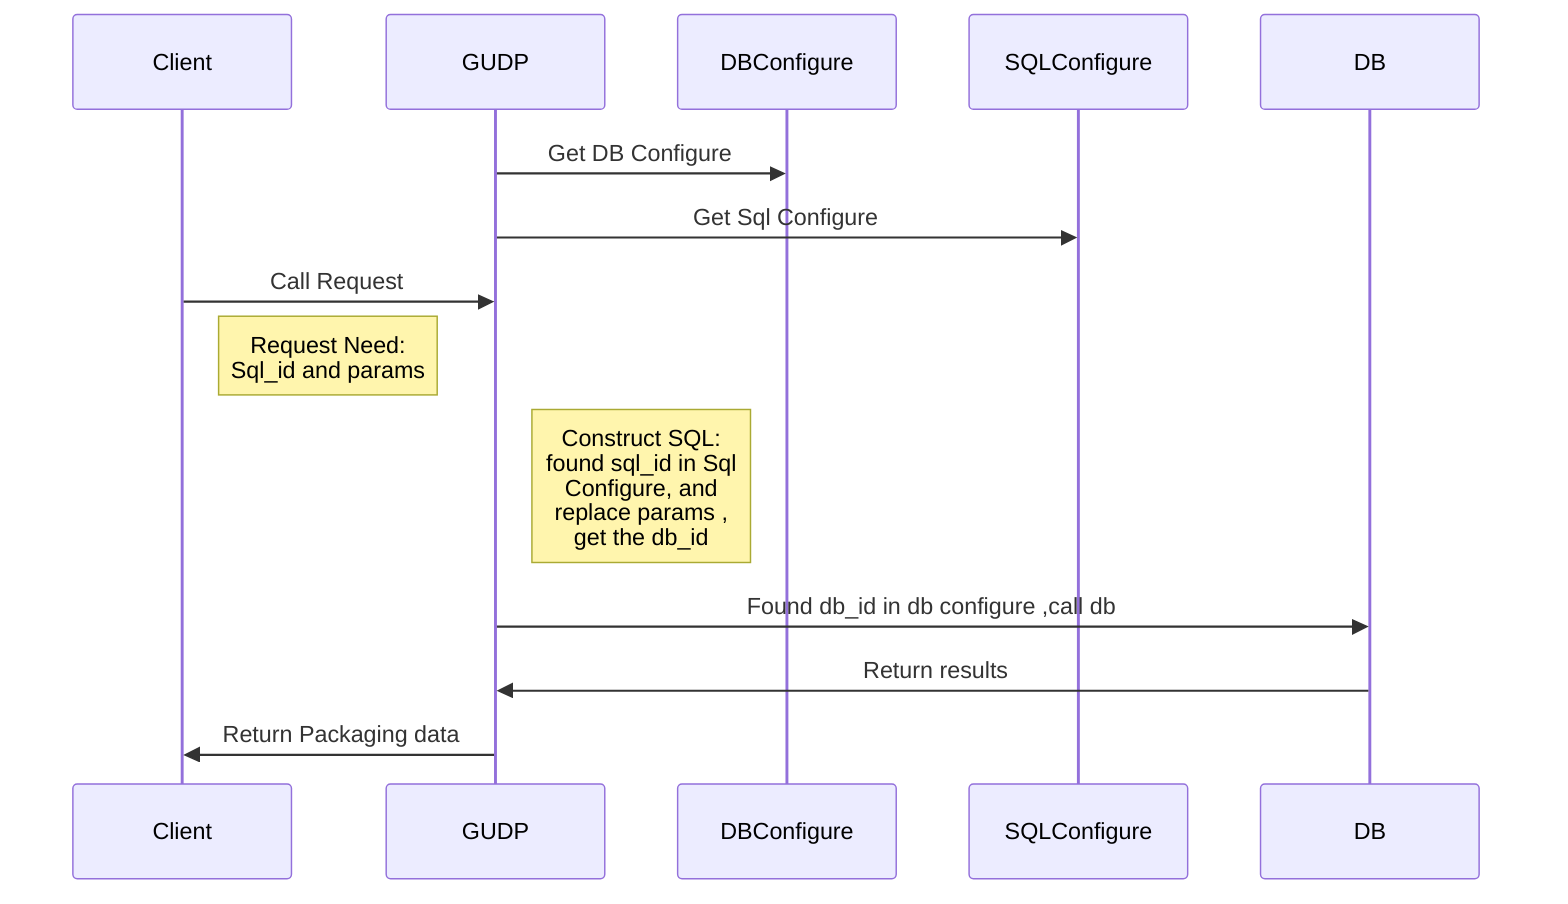 sequenceDiagram
    participant Client
    participant GUDP
    participant DBConfigure
    participant SQLConfigure
    participant DB
    GUDP->>DBConfigure: Get DB Configure
    GUDP->>SQLConfigure:  Get Sql Configure
    Client->>GUDP: Call Request
    Note right of Client: Request Need:<br/> Sql_id and params
    Note right of GUDP: Construct SQL:<br/>found sql_id in Sql<br/> Configure, and <br/>replace params ,<br/> get the db_id
    GUDP->>DB: Found db_id in db configure ,call db 
    DB->>GUDP: Return results
    GUDP->>Client:  Return Packaging data
